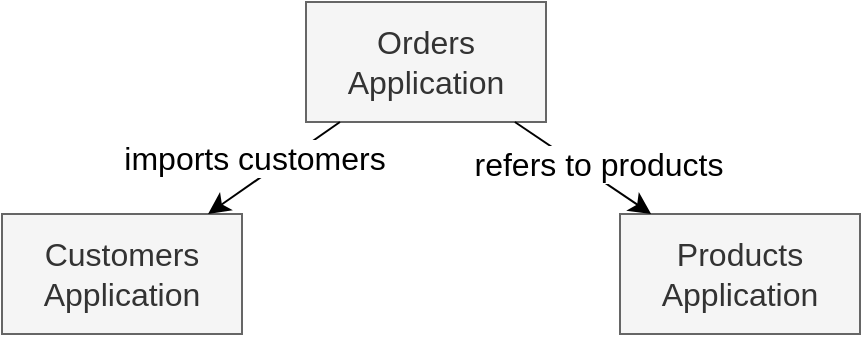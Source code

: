 <mxfile version="21.8.2" type="device" pages="4">
  <diagram id="BWbxXBuNT8L6N0Wfl1uR" name="system">
    <mxGraphModel dx="1642" dy="1290" grid="0" gridSize="10" guides="1" tooltips="1" connect="1" arrows="1" fold="1" page="0" pageScale="1" pageWidth="1169" pageHeight="827" math="0" shadow="0">
      <root>
        <mxCell id="0" />
        <mxCell id="1" parent="0" />
        <mxCell id="XBLe4lAJMV7L4g9AAdV8-1" value="Orders&lt;br&gt;Application" style="rounded=0;whiteSpace=wrap;html=1;fontSize=16;fillColor=#f5f5f5;fontColor=#333333;strokeColor=#666666;" parent="1" vertex="1">
          <mxGeometry x="34" y="-7" width="120" height="60" as="geometry" />
        </mxCell>
        <mxCell id="XBLe4lAJMV7L4g9AAdV8-2" value="Customers&lt;br&gt;Application" style="rounded=0;whiteSpace=wrap;html=1;fontSize=16;fillColor=#f5f5f5;fontColor=#333333;strokeColor=#666666;" parent="1" vertex="1">
          <mxGeometry x="-118" y="99" width="120" height="60" as="geometry" />
        </mxCell>
        <mxCell id="XBLe4lAJMV7L4g9AAdV8-3" value="Products&lt;br&gt;Application" style="rounded=0;whiteSpace=wrap;html=1;fontSize=16;fillColor=#f5f5f5;fontColor=#333333;strokeColor=#666666;" parent="1" vertex="1">
          <mxGeometry x="191" y="99" width="120" height="60" as="geometry" />
        </mxCell>
        <mxCell id="XBLe4lAJMV7L4g9AAdV8-4" value="" style="endArrow=classic;html=1;rounded=0;fontSize=12;startSize=8;endSize=8;curved=1;" parent="1" source="XBLe4lAJMV7L4g9AAdV8-1" target="XBLe4lAJMV7L4g9AAdV8-2" edge="1">
          <mxGeometry width="50" height="50" relative="1" as="geometry">
            <mxPoint x="209" y="94" as="sourcePoint" />
            <mxPoint x="259" y="44" as="targetPoint" />
          </mxGeometry>
        </mxCell>
        <mxCell id="XBLe4lAJMV7L4g9AAdV8-6" value="imports customers" style="edgeLabel;html=1;align=center;verticalAlign=middle;resizable=0;points=[];fontSize=16;" parent="XBLe4lAJMV7L4g9AAdV8-4" vertex="1" connectable="0">
          <mxGeometry x="-0.172" relative="1" as="geometry">
            <mxPoint x="-16" y="-1" as="offset" />
          </mxGeometry>
        </mxCell>
        <mxCell id="XBLe4lAJMV7L4g9AAdV8-5" value="" style="endArrow=classic;html=1;rounded=0;fontSize=12;startSize=8;endSize=8;curved=1;" parent="1" source="XBLe4lAJMV7L4g9AAdV8-1" target="XBLe4lAJMV7L4g9AAdV8-3" edge="1">
          <mxGeometry width="50" height="50" relative="1" as="geometry">
            <mxPoint x="137" y="184" as="sourcePoint" />
            <mxPoint x="187" y="134" as="targetPoint" />
          </mxGeometry>
        </mxCell>
        <mxCell id="XBLe4lAJMV7L4g9AAdV8-7" value="refers to products" style="edgeLabel;html=1;align=center;verticalAlign=middle;resizable=0;points=[];fontSize=16;" parent="XBLe4lAJMV7L4g9AAdV8-5" vertex="1" connectable="0">
          <mxGeometry x="-0.283" y="-3" relative="1" as="geometry">
            <mxPoint x="19" y="2" as="offset" />
          </mxGeometry>
        </mxCell>
      </root>
    </mxGraphModel>
  </diagram>
  <diagram name="customers" id="zoyMd_RS0T68_l398Ynn">
    <mxGraphModel dx="1242" dy="890" grid="0" gridSize="10" guides="1" tooltips="1" connect="1" arrows="1" fold="1" page="0" pageScale="1" pageWidth="1169" pageHeight="827" math="0" shadow="0">
      <root>
        <mxCell id="dClYPnp-i1Kfr-_gbhY3-0" />
        <mxCell id="dClYPnp-i1Kfr-_gbhY3-1" parent="dClYPnp-i1Kfr-_gbhY3-0" />
        <mxCell id="dClYPnp-i1Kfr-_gbhY3-11" value="" style="edgeStyle=none;curved=1;rounded=0;orthogonalLoop=1;jettySize=auto;html=1;fontSize=12;startSize=8;endSize=8;startArrow=diamondThin;startFill=1;endArrow=ERmany;endFill=0;fillColor=#f5f5f5;strokeColor=#666666;" parent="dClYPnp-i1Kfr-_gbhY3-1" source="dClYPnp-i1Kfr-_gbhY3-14" target="dClYPnp-i1Kfr-_gbhY3-15" edge="1">
          <mxGeometry relative="1" as="geometry" />
        </mxCell>
        <mxCell id="dClYPnp-i1Kfr-_gbhY3-12" value="" style="edgeStyle=none;curved=1;rounded=0;orthogonalLoop=1;jettySize=auto;html=1;fontSize=12;startSize=8;endSize=8;endArrow=none;endFill=0;startArrow=diamondThin;startFill=1;fillColor=#f5f5f5;strokeColor=#666666;" parent="dClYPnp-i1Kfr-_gbhY3-1" source="dClYPnp-i1Kfr-_gbhY3-14" target="dClYPnp-i1Kfr-_gbhY3-16" edge="1">
          <mxGeometry relative="1" as="geometry" />
        </mxCell>
        <mxCell id="dClYPnp-i1Kfr-_gbhY3-13" value="" style="edgeStyle=none;curved=1;rounded=0;orthogonalLoop=1;jettySize=auto;html=1;fontSize=12;startSize=8;endSize=8;endArrow=none;endFill=0;fillColor=#f5f5f5;strokeColor=#666666;startArrow=ERmany;startFill=0;" parent="dClYPnp-i1Kfr-_gbhY3-1" source="dClYPnp-i1Kfr-_gbhY3-14" target="dClYPnp-i1Kfr-_gbhY3-17" edge="1">
          <mxGeometry relative="1" as="geometry" />
        </mxCell>
        <mxCell id="dClYPnp-i1Kfr-_gbhY3-14" value="Customer" style="rounded=1;arcSize=10;whiteSpace=wrap;html=1;align=center;fontSize=16;fillColor=#f5f5f5;strokeColor=#666666;fontColor=#333333;" parent="dClYPnp-i1Kfr-_gbhY3-1" vertex="1">
          <mxGeometry x="239" y="112" width="100" height="40" as="geometry" />
        </mxCell>
        <mxCell id="dClYPnp-i1Kfr-_gbhY3-15" value="Contact" style="rounded=1;arcSize=10;whiteSpace=wrap;html=1;align=center;fontSize=16;fillColor=#f5f5f5;strokeColor=#666666;fontColor=#333333;" parent="dClYPnp-i1Kfr-_gbhY3-1" vertex="1">
          <mxGeometry x="239" y="192" width="100" height="40" as="geometry" />
        </mxCell>
        <mxCell id="dClYPnp-i1Kfr-_gbhY3-16" value="Address" style="rounded=1;arcSize=10;whiteSpace=wrap;html=1;align=center;fontSize=16;fillColor=#f5f5f5;strokeColor=#666666;fontColor=#333333;" parent="dClYPnp-i1Kfr-_gbhY3-1" vertex="1">
          <mxGeometry x="384" y="112" width="100" height="40" as="geometry" />
        </mxCell>
        <mxCell id="dClYPnp-i1Kfr-_gbhY3-17" value="Region" style="rounded=1;arcSize=10;whiteSpace=wrap;html=1;align=center;fontSize=16;fillColor=#f5f5f5;strokeColor=#666666;fontColor=#333333;" parent="dClYPnp-i1Kfr-_gbhY3-1" vertex="1">
          <mxGeometry x="239" y="32" width="100" height="40" as="geometry" />
        </mxCell>
      </root>
    </mxGraphModel>
  </diagram>
  <diagram id="YeAQCyHVGHsz3EyA0soZ" name="products">
    <mxGraphModel dx="1242" dy="890" grid="0" gridSize="10" guides="1" tooltips="1" connect="1" arrows="1" fold="1" page="0" pageScale="1" pageWidth="1169" pageHeight="827" math="0" shadow="0">
      <root>
        <mxCell id="0" />
        <mxCell id="1" parent="0" />
        <mxCell id="boCYpf8LKnDZ2YYD7pWz-1" value="" style="edgeStyle=none;curved=1;rounded=0;orthogonalLoop=1;jettySize=auto;html=1;fontSize=12;startSize=8;endSize=8;endArrow=none;endFill=0;startArrow=ERmany;startFill=0;fillColor=#f5f5f5;strokeColor=#666666;" parent="1" source="boCYpf8LKnDZ2YYD7pWz-2" target="boCYpf8LKnDZ2YYD7pWz-3" edge="1">
          <mxGeometry relative="1" as="geometry" />
        </mxCell>
        <mxCell id="boCYpf8LKnDZ2YYD7pWz-2" value="Product" style="rounded=1;arcSize=10;whiteSpace=wrap;html=1;align=center;fontSize=16;fillColor=#f5f5f5;strokeColor=#666666;fontColor=#333333;" parent="1" vertex="1">
          <mxGeometry x="7" y="59" width="100" height="40" as="geometry" />
        </mxCell>
        <mxCell id="boCYpf8LKnDZ2YYD7pWz-3" value="ProductCategory" style="rounded=1;arcSize=10;whiteSpace=wrap;html=1;align=center;fontSize=16;fillColor=#f5f5f5;strokeColor=#666666;fontColor=#333333;" parent="1" vertex="1">
          <mxGeometry x="185" y="61" width="137" height="40" as="geometry" />
        </mxCell>
      </root>
    </mxGraphModel>
  </diagram>
  <diagram name="orders" id="PgV7-fgAokEckYyqNhqn">
    <mxGraphModel dx="1242" dy="1290" grid="0" gridSize="10" guides="1" tooltips="1" connect="1" arrows="1" fold="1" page="0" pageScale="1" pageWidth="1169" pageHeight="827" math="0" shadow="0">
      <root>
        <mxCell id="0" />
        <mxCell id="1" parent="0" />
        <mxCell id="oVbaRHmwaBf-rDZ1Ohel-6" value="" style="rounded=0;whiteSpace=wrap;html=1;fontSize=16;dashed=1;" parent="1" vertex="1">
          <mxGeometry x="209" y="-20.5" width="277" height="227" as="geometry" />
        </mxCell>
        <mxCell id="XOPSb-WFEHp5mYBFE3kr-8" value="" style="edgeStyle=none;curved=1;rounded=0;orthogonalLoop=1;jettySize=auto;html=1;fontSize=12;startSize=8;endSize=8;endArrow=ERmany;endFill=0;startArrow=diamondThin;startFill=1;" parent="1" source="XOPSb-WFEHp5mYBFE3kr-3" target="XOPSb-WFEHp5mYBFE3kr-7" edge="1">
          <mxGeometry relative="1" as="geometry" />
        </mxCell>
        <mxCell id="XOPSb-WFEHp5mYBFE3kr-10" value="" style="edgeStyle=none;curved=1;rounded=0;orthogonalLoop=1;jettySize=auto;html=1;fontSize=12;startSize=8;endSize=8;endArrow=none;endFill=0;startArrow=ERmany;startFill=0;" parent="1" source="XOPSb-WFEHp5mYBFE3kr-3" target="XOPSb-WFEHp5mYBFE3kr-9" edge="1">
          <mxGeometry relative="1" as="geometry" />
        </mxCell>
        <mxCell id="XOPSb-WFEHp5mYBFE3kr-3" value="Order" style="rounded=1;arcSize=10;whiteSpace=wrap;html=1;align=center;fontSize=16;fillColor=#f5f5f5;strokeColor=#666666;fontColor=#333333;" parent="1" vertex="1">
          <mxGeometry x="40" y="155" width="100" height="40" as="geometry" />
        </mxCell>
        <mxCell id="XOPSb-WFEHp5mYBFE3kr-12" value="" style="edgeStyle=none;curved=1;rounded=0;orthogonalLoop=1;jettySize=auto;html=1;fontSize=12;startSize=8;endSize=8;endArrow=none;endFill=0;startArrow=ERmany;startFill=0;" parent="1" source="XOPSb-WFEHp5mYBFE3kr-7" target="XOPSb-WFEHp5mYBFE3kr-11" edge="1">
          <mxGeometry relative="1" as="geometry" />
        </mxCell>
        <mxCell id="XOPSb-WFEHp5mYBFE3kr-7" value="OrderLine" style="rounded=1;arcSize=10;whiteSpace=wrap;html=1;align=center;fontSize=16;fillColor=#f5f5f5;strokeColor=#666666;fontColor=#333333;" parent="1" vertex="1">
          <mxGeometry x="40" y="249" width="100" height="40" as="geometry" />
        </mxCell>
        <mxCell id="XOPSb-WFEHp5mYBFE3kr-9" value="SimpleCustomer" style="rounded=1;arcSize=10;whiteSpace=wrap;html=1;align=center;fontSize=16;fillColor=#f5f5f5;strokeColor=#666666;fontColor=#333333;" parent="1" vertex="1">
          <mxGeometry x="21.5" y="73" width="137" height="40" as="geometry" />
        </mxCell>
        <mxCell id="XOPSb-WFEHp5mYBFE3kr-14" value="" style="edgeStyle=none;curved=1;rounded=0;orthogonalLoop=1;jettySize=auto;html=1;fontSize=12;startSize=8;endSize=8;endArrow=none;endFill=0;startArrow=ERmany;startFill=0;" parent="1" source="XOPSb-WFEHp5mYBFE3kr-11" target="XOPSb-WFEHp5mYBFE3kr-13" edge="1">
          <mxGeometry relative="1" as="geometry" />
        </mxCell>
        <mxCell id="XOPSb-WFEHp5mYBFE3kr-11" value="Product" style="rounded=1;arcSize=10;whiteSpace=wrap;html=1;align=center;fontSize=16;fillColor=#dae8fc;strokeColor=#6c8ebf;" parent="1" vertex="1">
          <mxGeometry x="204" y="249" width="100" height="40" as="geometry" />
        </mxCell>
        <mxCell id="XOPSb-WFEHp5mYBFE3kr-13" value="ProductCategory" style="rounded=1;arcSize=10;whiteSpace=wrap;html=1;align=center;fontSize=16;fillColor=#dae8fc;strokeColor=#6c8ebf;" parent="1" vertex="1">
          <mxGeometry x="349" y="249" width="137" height="40" as="geometry" />
        </mxCell>
        <mxCell id="XOPSb-WFEHp5mYBFE3kr-18" value="" style="edgeStyle=none;curved=1;rounded=0;orthogonalLoop=1;jettySize=auto;html=1;fontSize=12;startSize=8;endSize=8;startArrow=diamondThin;startFill=1;endArrow=ERmany;endFill=0;" parent="1" source="XOPSb-WFEHp5mYBFE3kr-15" target="XOPSb-WFEHp5mYBFE3kr-17" edge="1">
          <mxGeometry relative="1" as="geometry" />
        </mxCell>
        <mxCell id="XOPSb-WFEHp5mYBFE3kr-20" value="" style="edgeStyle=none;curved=1;rounded=0;orthogonalLoop=1;jettySize=auto;html=1;fontSize=12;startSize=8;endSize=8;endArrow=none;endFill=0;startArrow=diamondThin;startFill=1;" parent="1" source="XOPSb-WFEHp5mYBFE3kr-15" target="XOPSb-WFEHp5mYBFE3kr-19" edge="1">
          <mxGeometry relative="1" as="geometry" />
        </mxCell>
        <mxCell id="XOPSb-WFEHp5mYBFE3kr-22" value="" style="edgeStyle=none;curved=1;rounded=0;orthogonalLoop=1;jettySize=auto;html=1;fontSize=12;startSize=8;endSize=8;endArrow=none;endFill=0;startArrow=ERmany;startFill=0;" parent="1" source="XOPSb-WFEHp5mYBFE3kr-15" target="XOPSb-WFEHp5mYBFE3kr-21" edge="1">
          <mxGeometry relative="1" as="geometry" />
        </mxCell>
        <mxCell id="XOPSb-WFEHp5mYBFE3kr-15" value="Customer" style="rounded=1;arcSize=10;whiteSpace=wrap;html=1;align=center;fontSize=16;fillColor=#dae8fc;strokeColor=#6c8ebf;" parent="1" vertex="1">
          <mxGeometry x="226" y="74.5" width="100" height="40" as="geometry" />
        </mxCell>
        <mxCell id="XOPSb-WFEHp5mYBFE3kr-17" value="Contact" style="rounded=1;arcSize=10;whiteSpace=wrap;html=1;align=center;fontSize=16;fillColor=#dae8fc;strokeColor=#6c8ebf;" parent="1" vertex="1">
          <mxGeometry x="226" y="155.5" width="100" height="40" as="geometry" />
        </mxCell>
        <mxCell id="XOPSb-WFEHp5mYBFE3kr-19" value="Address" style="rounded=1;arcSize=10;whiteSpace=wrap;html=1;align=center;fontSize=16;fillColor=#dae8fc;strokeColor=#6c8ebf;" parent="1" vertex="1">
          <mxGeometry x="371" y="74.5" width="100" height="40" as="geometry" />
        </mxCell>
        <mxCell id="XOPSb-WFEHp5mYBFE3kr-21" value="Region" style="rounded=1;arcSize=10;whiteSpace=wrap;html=1;align=center;fontSize=16;fillColor=#dae8fc;strokeColor=#6c8ebf;" parent="1" vertex="1">
          <mxGeometry x="226" y="-2.5" width="100" height="40" as="geometry" />
        </mxCell>
        <mxCell id="oVbaRHmwaBf-rDZ1Ohel-9" value="" style="endArrow=none;dashed=1;html=1;rounded=0;fontSize=12;startSize=8;endSize=8;curved=1;" parent="1" source="XOPSb-WFEHp5mYBFE3kr-9" target="oVbaRHmwaBf-rDZ1Ohel-6" edge="1">
          <mxGeometry width="50" height="50" relative="1" as="geometry">
            <mxPoint x="-51" y="20" as="sourcePoint" />
            <mxPoint x="-1" y="-30" as="targetPoint" />
          </mxGeometry>
        </mxCell>
      </root>
    </mxGraphModel>
  </diagram>
</mxfile>
